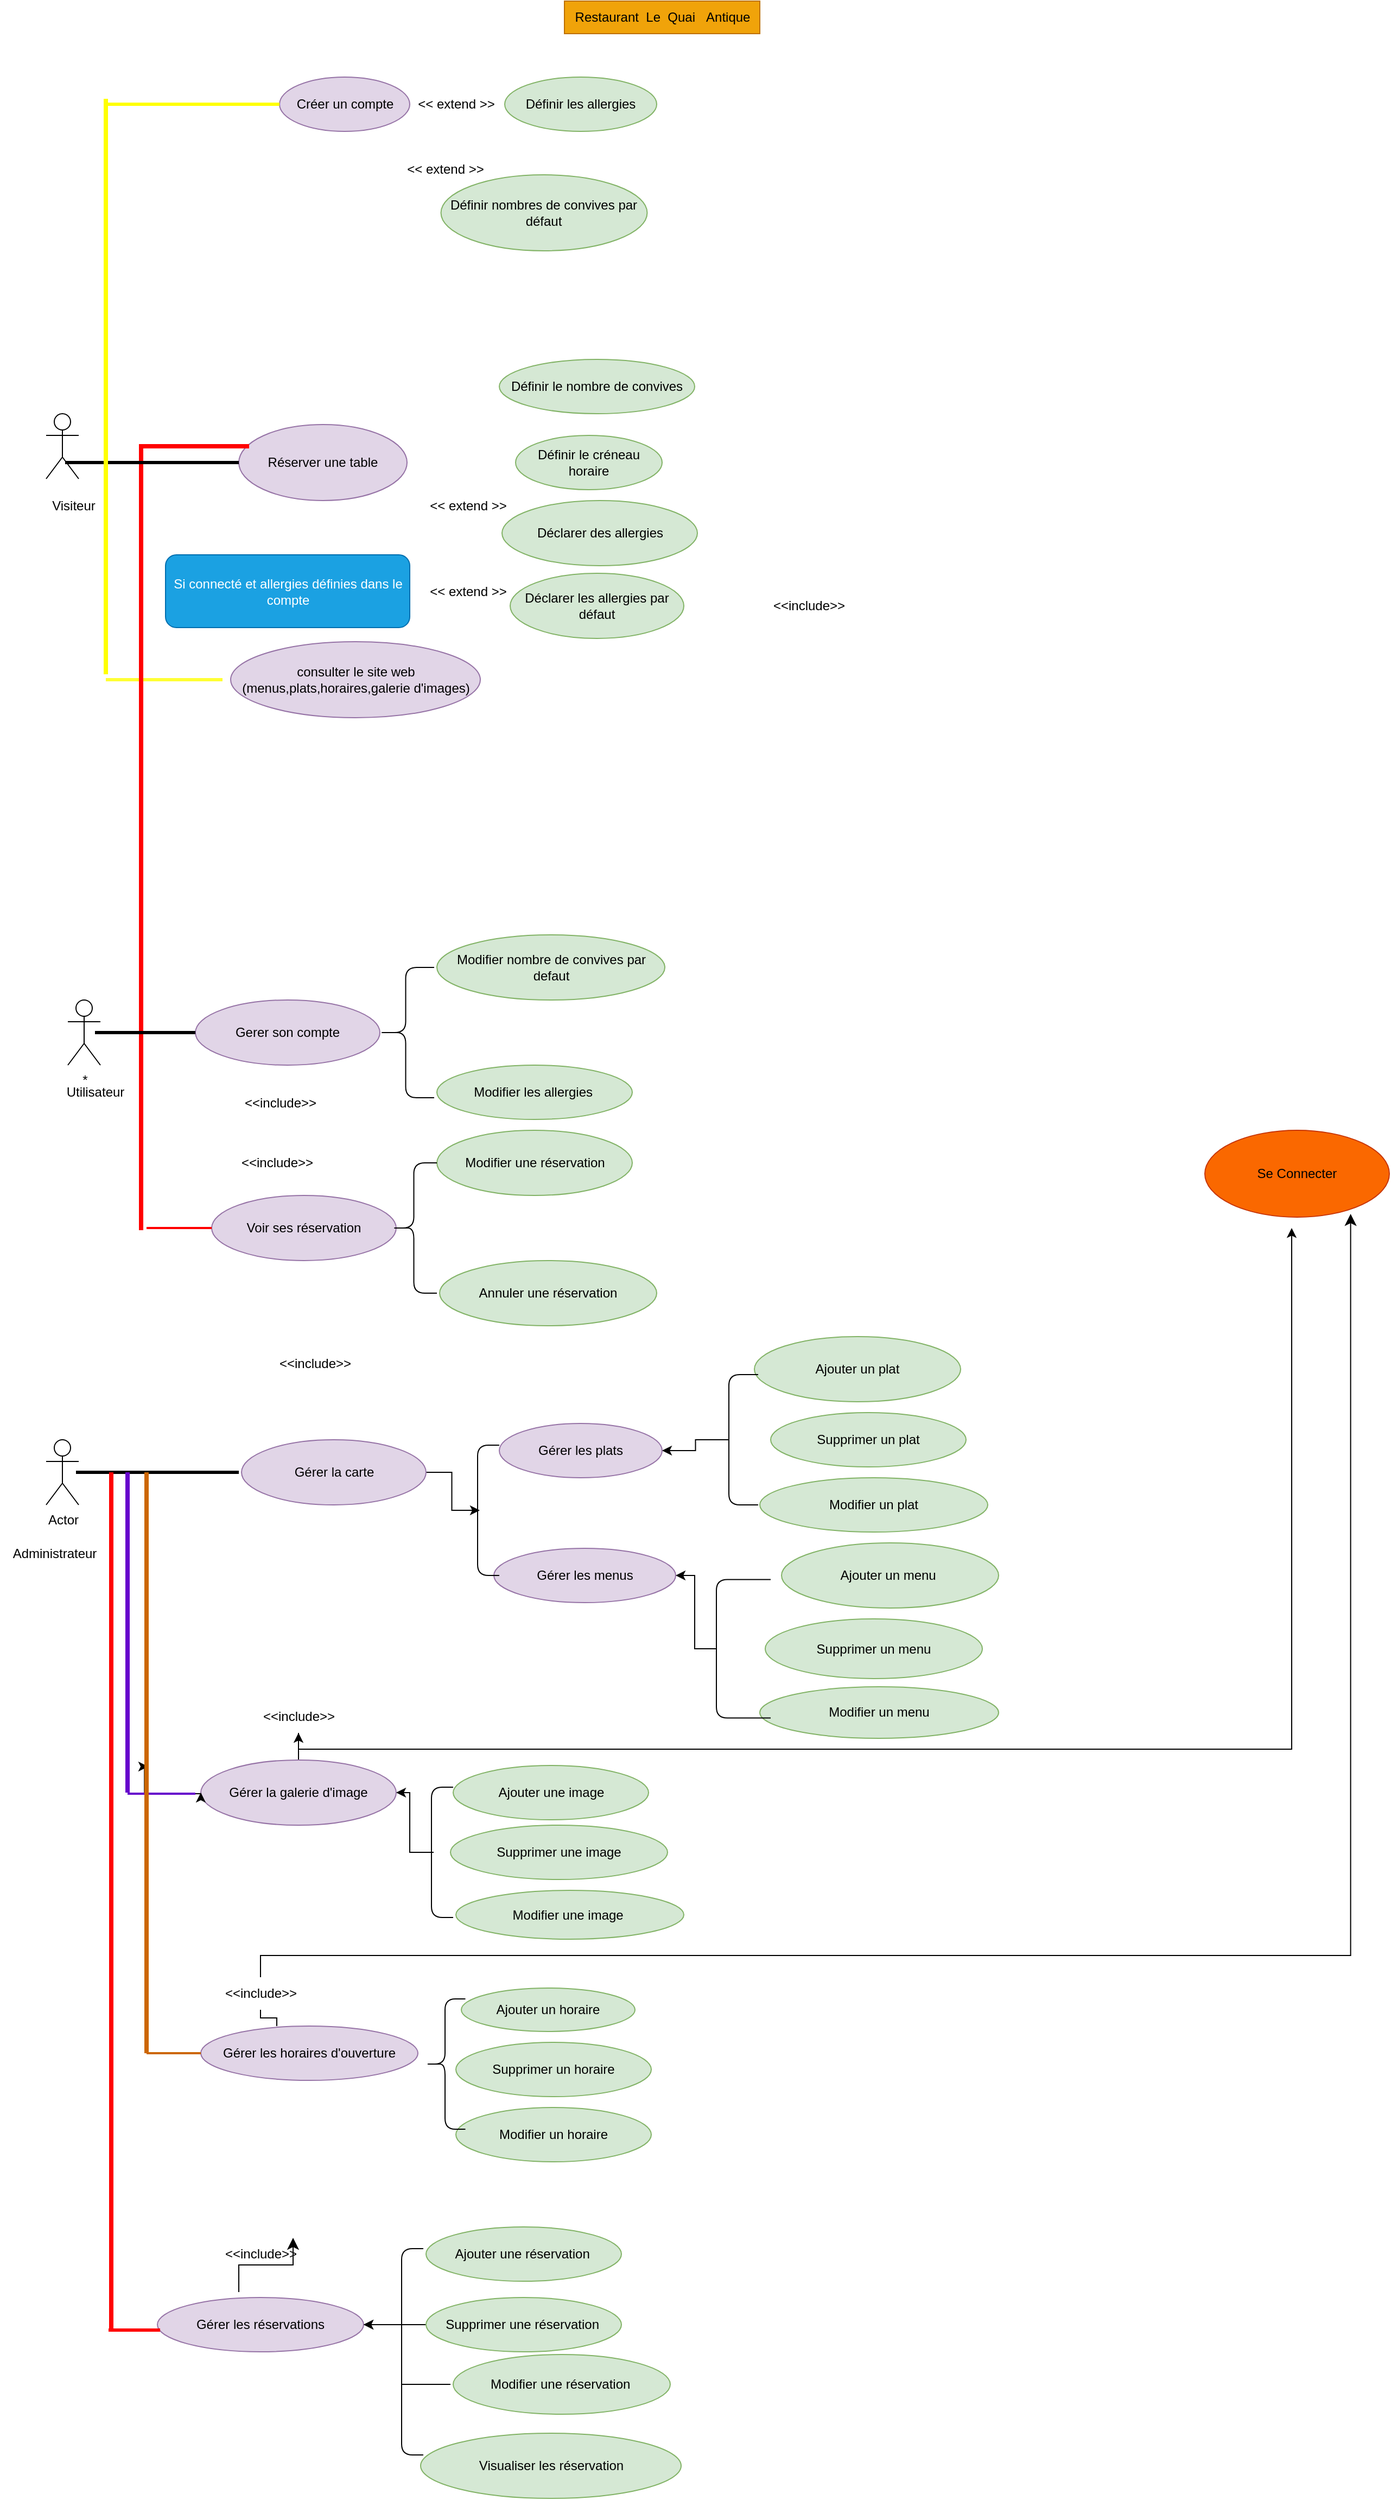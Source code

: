 <mxfile version="21.0.1" type="device"><diagram name="Page-1" id="m_6L5T_f9njR_FrgPs_f"><mxGraphModel dx="2774" dy="2814" grid="1" gridSize="10" guides="1" tooltips="1" connect="1" arrows="1" fold="1" page="1" pageScale="1" pageWidth="1654" pageHeight="1169" math="0" shadow="0"><root><mxCell id="0"/><mxCell id="1" parent="0"/><mxCell id="-OIp5PMVZEEh26yyn5nA-2" value="Restaurant&amp;nbsp; Le&amp;nbsp; Quai&amp;nbsp; &amp;nbsp;Antique" style="text;html=1;align=center;verticalAlign=middle;resizable=0;points=[];autosize=1;labelBackgroundColor=none;fillColor=#f0a30a;strokeColor=#BD7000;direction=west;fontColor=#000000;" vertex="1" parent="1"><mxGeometry x="490" y="-2310" width="180" height="30" as="geometry"/></mxCell><mxCell id="-OIp5PMVZEEh26yyn5nA-5" value="" style="shape=umlActor;verticalLabelPosition=bottom;verticalAlign=top;html=1;outlineConnect=0;labelBackgroundColor=none;" vertex="1" parent="1"><mxGeometry x="12.5" y="-1930" width="30" height="60" as="geometry"/></mxCell><mxCell id="-OIp5PMVZEEh26yyn5nA-16" value="*&lt;br&gt;" style="shape=umlActor;verticalLabelPosition=bottom;verticalAlign=top;html=1;outlineConnect=0;labelBackgroundColor=none;" vertex="1" parent="1"><mxGeometry x="32.5" y="-1390" width="30" height="60" as="geometry"/></mxCell><mxCell id="-OIp5PMVZEEh26yyn5nA-54" value="Visiteur" style="text;html=1;strokeColor=none;fillColor=none;align=center;verticalAlign=middle;whiteSpace=wrap;rounded=0;labelBackgroundColor=none;" vertex="1" parent="1"><mxGeometry x="7.5" y="-1860" width="60" height="30" as="geometry"/></mxCell><mxCell id="-OIp5PMVZEEh26yyn5nA-55" value="Utilisateur" style="text;html=1;strokeColor=none;fillColor=none;align=center;verticalAlign=middle;whiteSpace=wrap;rounded=0;labelBackgroundColor=none;" vertex="1" parent="1"><mxGeometry x="27.5" y="-1320" width="60" height="30" as="geometry"/></mxCell><mxCell id="-OIp5PMVZEEh26yyn5nA-56" value="Administrateur" style="text;html=1;align=center;verticalAlign=middle;resizable=0;points=[];autosize=1;strokeColor=none;fillColor=none;labelBackgroundColor=none;rotation=0;" vertex="1" parent="1"><mxGeometry x="-30" y="-895" width="100" height="30" as="geometry"/></mxCell><mxCell id="-OIp5PMVZEEh26yyn5nA-58" value="Créer un compte" style="ellipse;whiteSpace=wrap;html=1;labelBackgroundColor=none;fillColor=#e1d5e7;strokeColor=#9673a6;" vertex="1" parent="1"><mxGeometry x="227.5" y="-2240" width="120" height="50" as="geometry"/></mxCell><mxCell id="-OIp5PMVZEEh26yyn5nA-59" value="Réserver une table" style="ellipse;whiteSpace=wrap;html=1;labelBackgroundColor=none;fillColor=#e1d5e7;strokeColor=#9673a6;" vertex="1" parent="1"><mxGeometry x="190" y="-1920" width="155" height="70" as="geometry"/></mxCell><mxCell id="-OIp5PMVZEEh26yyn5nA-60" value="consulter le site web (menus,plats,horaires,galerie d'images)" style="ellipse;whiteSpace=wrap;html=1;labelBackgroundColor=none;fillColor=#e1d5e7;strokeColor=#9673a6;" vertex="1" parent="1"><mxGeometry x="182.5" y="-1720" width="230" height="70" as="geometry"/></mxCell><mxCell id="-OIp5PMVZEEh26yyn5nA-61" value="Gerer son compte" style="ellipse;whiteSpace=wrap;html=1;fillColor=#e1d5e7;strokeColor=#9673a6;" vertex="1" parent="1"><mxGeometry x="150" y="-1390" width="170" height="60" as="geometry"/></mxCell><mxCell id="-OIp5PMVZEEh26yyn5nA-62" value="Voir ses réservation" style="ellipse;whiteSpace=wrap;html=1;fillColor=#e1d5e7;strokeColor=#9673a6;" vertex="1" parent="1"><mxGeometry x="165" y="-1210" width="170" height="60" as="geometry"/></mxCell><mxCell id="-OIp5PMVZEEh26yyn5nA-64" value="Actor" style="shape=umlActor;verticalLabelPosition=bottom;verticalAlign=top;html=1;outlineConnect=0;" vertex="1" parent="1"><mxGeometry x="12.5" y="-985" width="30" height="60" as="geometry"/></mxCell><mxCell id="-OIp5PMVZEEh26yyn5nA-312" style="edgeStyle=orthogonalEdgeStyle;rounded=0;orthogonalLoop=1;jettySize=auto;html=1;exitX=1;exitY=0.5;exitDx=0;exitDy=0;entryX=0.1;entryY=0.5;entryDx=0;entryDy=0;entryPerimeter=0;" edge="1" parent="1" source="-OIp5PMVZEEh26yyn5nA-65" target="-OIp5PMVZEEh26yyn5nA-311"><mxGeometry relative="1" as="geometry"/></mxCell><mxCell id="-OIp5PMVZEEh26yyn5nA-65" value="Gérer la carte" style="ellipse;whiteSpace=wrap;html=1;fillColor=#e1d5e7;strokeColor=#9673a6;" vertex="1" parent="1"><mxGeometry x="192.5" y="-985" width="170" height="60" as="geometry"/></mxCell><mxCell id="-OIp5PMVZEEh26yyn5nA-322" value="" style="edgeStyle=orthogonalEdgeStyle;rounded=0;orthogonalLoop=1;jettySize=auto;html=1;" edge="1" parent="1" source="-OIp5PMVZEEh26yyn5nA-66" target="-OIp5PMVZEEh26yyn5nA-289"><mxGeometry relative="1" as="geometry"><Array as="points"><mxPoint x="245" y="-700"/><mxPoint x="245" y="-700"/></Array></mxGeometry></mxCell><mxCell id="-OIp5PMVZEEh26yyn5nA-66" value="Gérer la galerie d'image" style="ellipse;whiteSpace=wrap;html=1;fillColor=#e1d5e7;strokeColor=#9673a6;" vertex="1" parent="1"><mxGeometry x="155" y="-690" width="180" height="60" as="geometry"/></mxCell><mxCell id="-OIp5PMVZEEh26yyn5nA-67" value="Gérer les horaires d'ouverture" style="ellipse;whiteSpace=wrap;html=1;fillColor=#e1d5e7;strokeColor=#9673a6;" vertex="1" parent="1"><mxGeometry x="155" y="-445" width="200" height="50" as="geometry"/></mxCell><mxCell id="-OIp5PMVZEEh26yyn5nA-68" value="Gérer les réservations" style="ellipse;whiteSpace=wrap;html=1;fillColor=#e1d5e7;strokeColor=#9673a6;" vertex="1" parent="1"><mxGeometry x="115" y="-195" width="190" height="50" as="geometry"/></mxCell><mxCell id="-OIp5PMVZEEh26yyn5nA-73" value="Définir les allergies" style="ellipse;whiteSpace=wrap;html=1;fillColor=#d5e8d4;strokeColor=#82b366;" vertex="1" parent="1"><mxGeometry x="435" y="-2240" width="140" height="50" as="geometry"/></mxCell><mxCell id="-OIp5PMVZEEh26yyn5nA-74" value="Définir nombres de convives par défaut" style="ellipse;whiteSpace=wrap;html=1;fillColor=#d5e8d4;strokeColor=#82b366;" vertex="1" parent="1"><mxGeometry x="376.25" y="-2150" width="190" height="70" as="geometry"/></mxCell><mxCell id="-OIp5PMVZEEh26yyn5nA-75" value="Définir le créneau horaire" style="ellipse;whiteSpace=wrap;html=1;fillColor=#d5e8d4;strokeColor=#82b366;" vertex="1" parent="1"><mxGeometry x="445" y="-1910" width="135" height="50" as="geometry"/></mxCell><mxCell id="-OIp5PMVZEEh26yyn5nA-76" value="Déclarer les allergies par défaut" style="ellipse;whiteSpace=wrap;html=1;fillColor=#d5e8d4;strokeColor=#82b366;" vertex="1" parent="1"><mxGeometry x="440" y="-1783" width="160" height="60" as="geometry"/></mxCell><mxCell id="-OIp5PMVZEEh26yyn5nA-77" value="Définir le nombre de convives" style="ellipse;whiteSpace=wrap;html=1;fillColor=#d5e8d4;strokeColor=#82b366;" vertex="1" parent="1"><mxGeometry x="430" y="-1980" width="180" height="50" as="geometry"/></mxCell><mxCell id="-OIp5PMVZEEh26yyn5nA-78" value="Déclarer des allergies" style="ellipse;whiteSpace=wrap;html=1;fillColor=#d5e8d4;strokeColor=#82b366;" vertex="1" parent="1"><mxGeometry x="432.5" y="-1850" width="180" height="60" as="geometry"/></mxCell><mxCell id="-OIp5PMVZEEh26yyn5nA-79" value="Modifier nombre de convives par defaut" style="ellipse;whiteSpace=wrap;html=1;fillColor=#d5e8d4;strokeColor=#82b366;" vertex="1" parent="1"><mxGeometry x="372.5" y="-1450" width="210" height="60" as="geometry"/></mxCell><mxCell id="-OIp5PMVZEEh26yyn5nA-80" value="Modifier les allergies&amp;nbsp;" style="ellipse;whiteSpace=wrap;html=1;fillColor=#d5e8d4;strokeColor=#82b366;" vertex="1" parent="1"><mxGeometry x="372.5" y="-1330" width="180" height="50" as="geometry"/></mxCell><mxCell id="-OIp5PMVZEEh26yyn5nA-81" value="Modifier une réservation" style="ellipse;whiteSpace=wrap;html=1;fillColor=#d5e8d4;strokeColor=#82b366;" vertex="1" parent="1"><mxGeometry x="372.5" y="-1270" width="180" height="60" as="geometry"/></mxCell><mxCell id="-OIp5PMVZEEh26yyn5nA-82" value="Annuler une réservation" style="ellipse;whiteSpace=wrap;html=1;fillColor=#d5e8d4;strokeColor=#82b366;" vertex="1" parent="1"><mxGeometry x="375" y="-1150" width="200" height="60" as="geometry"/></mxCell><mxCell id="-OIp5PMVZEEh26yyn5nA-83" value="Gérer les plats" style="ellipse;whiteSpace=wrap;html=1;fillColor=#e1d5e7;strokeColor=#9673a6;" vertex="1" parent="1"><mxGeometry x="430" y="-1000" width="150" height="50" as="geometry"/></mxCell><mxCell id="-OIp5PMVZEEh26yyn5nA-84" value="Gérer les menus" style="ellipse;whiteSpace=wrap;html=1;fillColor=#e1d5e7;strokeColor=#9673a6;" vertex="1" parent="1"><mxGeometry x="425" y="-885" width="167.5" height="50" as="geometry"/></mxCell><mxCell id="-OIp5PMVZEEh26yyn5nA-85" value="Ajouter une image" style="ellipse;whiteSpace=wrap;html=1;fillColor=#d5e8d4;strokeColor=#82b366;" vertex="1" parent="1"><mxGeometry x="387.5" y="-685" width="180" height="50" as="geometry"/></mxCell><mxCell id="-OIp5PMVZEEh26yyn5nA-86" value="Supprimer une image" style="ellipse;whiteSpace=wrap;html=1;fillColor=#d5e8d4;strokeColor=#82b366;" vertex="1" parent="1"><mxGeometry x="385" y="-630" width="200" height="50" as="geometry"/></mxCell><mxCell id="-OIp5PMVZEEh26yyn5nA-87" value="Modifier une image&amp;nbsp;" style="ellipse;whiteSpace=wrap;html=1;fillColor=#d5e8d4;strokeColor=#82b366;" vertex="1" parent="1"><mxGeometry x="390" y="-570" width="210" height="45" as="geometry"/></mxCell><mxCell id="-OIp5PMVZEEh26yyn5nA-88" value="Ajouter un horaire" style="ellipse;whiteSpace=wrap;html=1;fillColor=#d5e8d4;strokeColor=#82b366;" vertex="1" parent="1"><mxGeometry x="395" y="-480" width="160" height="40" as="geometry"/></mxCell><mxCell id="-OIp5PMVZEEh26yyn5nA-89" value="Supprimer un horaire" style="ellipse;whiteSpace=wrap;html=1;fillColor=#d5e8d4;strokeColor=#82b366;" vertex="1" parent="1"><mxGeometry x="390" y="-430" width="180" height="50" as="geometry"/></mxCell><mxCell id="-OIp5PMVZEEh26yyn5nA-90" value="Modifier un horaire" style="ellipse;whiteSpace=wrap;html=1;fillColor=#d5e8d4;strokeColor=#82b366;" vertex="1" parent="1"><mxGeometry x="390" y="-370" width="180" height="50" as="geometry"/></mxCell><mxCell id="-OIp5PMVZEEh26yyn5nA-93" value="Ajouter une réservation&amp;nbsp;" style="ellipse;whiteSpace=wrap;html=1;fillColor=#d5e8d4;strokeColor=#82b366;" vertex="1" parent="1"><mxGeometry x="362.5" y="-260" width="180" height="50" as="geometry"/></mxCell><mxCell id="-OIp5PMVZEEh26yyn5nA-301" value="" style="edgeStyle=orthogonalEdgeStyle;rounded=0;orthogonalLoop=1;jettySize=auto;html=1;" edge="1" parent="1" source="-OIp5PMVZEEh26yyn5nA-94" target="-OIp5PMVZEEh26yyn5nA-68"><mxGeometry relative="1" as="geometry"/></mxCell><mxCell id="-OIp5PMVZEEh26yyn5nA-94" value="Supprimer une réservation&amp;nbsp;" style="ellipse;whiteSpace=wrap;html=1;fillColor=#d5e8d4;strokeColor=#82b366;" vertex="1" parent="1"><mxGeometry x="362.5" y="-195" width="180" height="50" as="geometry"/></mxCell><mxCell id="-OIp5PMVZEEh26yyn5nA-96" value="Visualiser les réservation" style="ellipse;whiteSpace=wrap;html=1;fillColor=#d5e8d4;strokeColor=#82b366;" vertex="1" parent="1"><mxGeometry x="357.5" y="-70" width="240" height="60" as="geometry"/></mxCell><mxCell id="-OIp5PMVZEEh26yyn5nA-97" value="Se Connecter" style="ellipse;whiteSpace=wrap;html=1;fillColor=#fa6800;strokeColor=#C73500;fontColor=#000000;" vertex="1" parent="1"><mxGeometry x="1080" y="-1270" width="170" height="80" as="geometry"/></mxCell><mxCell id="-OIp5PMVZEEh26yyn5nA-99" value="Modifier une réservation&amp;nbsp;" style="ellipse;whiteSpace=wrap;html=1;fillColor=#d5e8d4;strokeColor=#82b366;" vertex="1" parent="1"><mxGeometry x="387.5" y="-142.5" width="200" height="55" as="geometry"/></mxCell><mxCell id="-OIp5PMVZEEh26yyn5nA-100" value="Ajouter un plat" style="ellipse;whiteSpace=wrap;html=1;fillColor=#d5e8d4;strokeColor=#82b366;" vertex="1" parent="1"><mxGeometry x="665" y="-1080" width="190" height="60" as="geometry"/></mxCell><mxCell id="-OIp5PMVZEEh26yyn5nA-101" value="Supprimer un plat" style="ellipse;whiteSpace=wrap;html=1;fillColor=#d5e8d4;strokeColor=#82b366;" vertex="1" parent="1"><mxGeometry x="680" y="-1010" width="180" height="50" as="geometry"/></mxCell><mxCell id="-OIp5PMVZEEh26yyn5nA-102" value="Modifier un plat" style="ellipse;whiteSpace=wrap;html=1;fillColor=#d5e8d4;strokeColor=#82b366;" vertex="1" parent="1"><mxGeometry x="670" y="-950" width="210" height="50" as="geometry"/></mxCell><mxCell id="-OIp5PMVZEEh26yyn5nA-106" value="Ajouter un menu&amp;nbsp;" style="ellipse;whiteSpace=wrap;html=1;fillColor=#d5e8d4;strokeColor=#82b366;" vertex="1" parent="1"><mxGeometry x="690" y="-890" width="200" height="60" as="geometry"/></mxCell><mxCell id="-OIp5PMVZEEh26yyn5nA-107" value="Supprimer un menu" style="ellipse;whiteSpace=wrap;html=1;fillColor=#d5e8d4;strokeColor=#82b366;" vertex="1" parent="1"><mxGeometry x="675" y="-820" width="200" height="55" as="geometry"/></mxCell><mxCell id="-OIp5PMVZEEh26yyn5nA-108" value="Modifier un menu" style="ellipse;whiteSpace=wrap;html=1;fillColor=#d5e8d4;strokeColor=#82b366;" vertex="1" parent="1"><mxGeometry x="670" y="-757.5" width="220" height="47.5" as="geometry"/></mxCell><mxCell id="-OIp5PMVZEEh26yyn5nA-109" style="edgeStyle=orthogonalEdgeStyle;rounded=0;orthogonalLoop=1;jettySize=auto;html=1;exitX=0.5;exitY=1;exitDx=0;exitDy=0;" edge="1" parent="1" source="-OIp5PMVZEEh26yyn5nA-101" target="-OIp5PMVZEEh26yyn5nA-101"><mxGeometry relative="1" as="geometry"/></mxCell><mxCell id="-OIp5PMVZEEh26yyn5nA-110" value="Si connecté et allergies définies dans le compte" style="rounded=1;whiteSpace=wrap;html=1;fillColor=#1ba1e2;strokeColor=#006EAF;fontColor=#ffffff;" vertex="1" parent="1"><mxGeometry x="122.5" y="-1800" width="225" height="67" as="geometry"/></mxCell><mxCell id="-OIp5PMVZEEh26yyn5nA-142" value="" style="line;strokeWidth=3;html=1;strokeColor=#FFFF33;perimeterSpacing=3;" vertex="1" parent="1"><mxGeometry x="67.5" y="-1690" width="107.5" height="10" as="geometry"/></mxCell><mxCell id="-OIp5PMVZEEh26yyn5nA-147" value="" style="line;strokeWidth=2;html=1;strokeColor=#FF0000;" vertex="1" parent="1"><mxGeometry x="105" y="-1190" width="60" height="20" as="geometry"/></mxCell><mxCell id="-OIp5PMVZEEh26yyn5nA-150" value="" style="shape=partialRectangle;whiteSpace=wrap;html=1;bottom=0;right=0;fillColor=none;strokeColor=#FF0000;perimeterSpacing=3;strokeWidth=4;" vertex="1" parent="1"><mxGeometry x="100" y="-1900" width="97.5" height="720" as="geometry"/></mxCell><mxCell id="-OIp5PMVZEEh26yyn5nA-156" value="" style="line;strokeWidth=3;html=1;perimeterSpacing=3;" vertex="1" parent="1"><mxGeometry x="30" y="-1890" width="160" height="10" as="geometry"/></mxCell><mxCell id="-OIp5PMVZEEh26yyn5nA-158" value="" style="line;strokeWidth=3;html=1;perimeterSpacing=3;" vertex="1" parent="1"><mxGeometry x="57.5" y="-1365" width="92.5" height="10" as="geometry"/></mxCell><mxCell id="-OIp5PMVZEEh26yyn5nA-160" value="" style="line;strokeWidth=3;html=1;perimeterSpacing=3;" vertex="1" parent="1"><mxGeometry x="40" y="-960" width="150" height="10" as="geometry"/></mxCell><mxCell id="-OIp5PMVZEEh26yyn5nA-170" value="" style="line;strokeWidth=2;html=1;" vertex="1" parent="1"><mxGeometry x="80" y="-170" width="20" as="geometry"/></mxCell><mxCell id="-OIp5PMVZEEh26yyn5nA-179" value="" style="line;strokeWidth=4;direction=south;html=1;perimeter=backbonePerimeter;points=[];outlineConnect=0;strokeColor=#FF0000;" vertex="1" parent="1"><mxGeometry x="67.5" y="-955" width="10" height="790" as="geometry"/></mxCell><mxCell id="-OIp5PMVZEEh26yyn5nA-184" value="" style="line;strokeWidth=3;html=1;strokeColor=#FF0000;perimeterSpacing=3;" vertex="1" parent="1"><mxGeometry x="70" y="-170" width="47.5" height="10" as="geometry"/></mxCell><mxCell id="-OIp5PMVZEEh26yyn5nA-189" value="" style="line;strokeWidth=4;direction=south;html=1;perimeter=backbonePerimeter;points=[];outlineConnect=0;strokeColor=#6600CC;" vertex="1" parent="1"><mxGeometry x="82.5" y="-955" width="10" height="295" as="geometry"/></mxCell><mxCell id="-OIp5PMVZEEh26yyn5nA-318" style="edgeStyle=orthogonalEdgeStyle;rounded=0;orthogonalLoop=1;jettySize=auto;html=1;exitX=1;exitY=0.5;exitDx=0;exitDy=0;exitPerimeter=0;entryX=0;entryY=0.5;entryDx=0;entryDy=0;" edge="1" parent="1" source="-OIp5PMVZEEh26yyn5nA-190" target="-OIp5PMVZEEh26yyn5nA-66"><mxGeometry relative="1" as="geometry"/></mxCell><mxCell id="-OIp5PMVZEEh26yyn5nA-319" style="edgeStyle=orthogonalEdgeStyle;rounded=0;orthogonalLoop=1;jettySize=auto;html=1;exitX=0.25;exitY=0.5;exitDx=0;exitDy=0;exitPerimeter=0;" edge="1" parent="1" source="-OIp5PMVZEEh26yyn5nA-190" target="-OIp5PMVZEEh26yyn5nA-192"><mxGeometry relative="1" as="geometry"/></mxCell><mxCell id="-OIp5PMVZEEh26yyn5nA-190" value="" style="line;strokeWidth=2;html=1;strokeColor=#6600CC;" vertex="1" parent="1"><mxGeometry x="87.5" y="-664" width="62.5" height="10" as="geometry"/></mxCell><mxCell id="-OIp5PMVZEEh26yyn5nA-192" value="" style="line;strokeWidth=4;direction=south;html=1;perimeter=backbonePerimeter;points=[];outlineConnect=0;strokeColor=#CC6600;" vertex="1" parent="1"><mxGeometry x="100" y="-955" width="10" height="535" as="geometry"/></mxCell><mxCell id="-OIp5PMVZEEh26yyn5nA-193" value="" style="line;strokeWidth=2;html=1;strokeColor=#CC6600;" vertex="1" parent="1"><mxGeometry x="105" y="-430" width="50" height="20" as="geometry"/></mxCell><mxCell id="-OIp5PMVZEEh26yyn5nA-202" value="" style="line;strokeWidth=4;direction=south;html=1;perimeter=backbonePerimeter;points=[];outlineConnect=0;strokeColor=#FFFF00;" vertex="1" parent="1"><mxGeometry x="62.5" y="-2220" width="10" height="530" as="geometry"/></mxCell><mxCell id="-OIp5PMVZEEh26yyn5nA-204" value="" style="line;strokeWidth=3;html=1;strokeColor=#FFFF00;perimeterSpacing=3;" vertex="1" parent="1"><mxGeometry x="67.5" y="-2220" width="160" height="10" as="geometry"/></mxCell><mxCell id="-OIp5PMVZEEh26yyn5nA-220" value="" style="edgeStyle=orthogonalEdgeStyle;rounded=0;orthogonalLoop=1;jettySize=auto;html=1;" edge="1" parent="1" source="-OIp5PMVZEEh26yyn5nA-218" target="-OIp5PMVZEEh26yyn5nA-83"><mxGeometry relative="1" as="geometry"/></mxCell><mxCell id="-OIp5PMVZEEh26yyn5nA-218" value="" style="shape=curlyBracket;whiteSpace=wrap;html=1;rounded=1;labelPosition=left;verticalLabelPosition=middle;align=right;verticalAlign=middle;size=0;" vertex="1" parent="1"><mxGeometry x="641.5" y="-1045" width="27" height="120" as="geometry"/></mxCell><mxCell id="-OIp5PMVZEEh26yyn5nA-223" value="" style="edgeStyle=orthogonalEdgeStyle;rounded=0;orthogonalLoop=1;jettySize=auto;html=1;" edge="1" parent="1" source="-OIp5PMVZEEh26yyn5nA-222" target="-OIp5PMVZEEh26yyn5nA-84"><mxGeometry relative="1" as="geometry"/></mxCell><mxCell id="-OIp5PMVZEEh26yyn5nA-222" value="" style="shape=curlyBracket;whiteSpace=wrap;html=1;rounded=1;labelPosition=left;verticalLabelPosition=middle;align=right;verticalAlign=middle;size=0;" vertex="1" parent="1"><mxGeometry x="630" y="-856.25" width="50" height="127.5" as="geometry"/></mxCell><mxCell id="-OIp5PMVZEEh26yyn5nA-240" value="" style="shape=curlyBracket;whiteSpace=wrap;html=1;rounded=1;labelPosition=left;verticalLabelPosition=middle;align=right;verticalAlign=middle;size=0.5;" vertex="1" parent="1"><mxGeometry x="361.25" y="-470" width="37.5" height="120" as="geometry"/></mxCell><mxCell id="-OIp5PMVZEEh26yyn5nA-243" value="" style="shape=curlyBracket;whiteSpace=wrap;html=1;rounded=1;labelPosition=left;verticalLabelPosition=middle;align=right;verticalAlign=middle;size=0;" vertex="1" parent="1"><mxGeometry x="340" y="-240" width="20" height="190" as="geometry"/></mxCell><mxCell id="-OIp5PMVZEEh26yyn5nA-248" style="edgeStyle=orthogonalEdgeStyle;rounded=0;orthogonalLoop=1;jettySize=auto;html=1;entryX=1;entryY=0.5;entryDx=0;entryDy=0;" edge="1" parent="1" target="-OIp5PMVZEEh26yyn5nA-68"><mxGeometry relative="1" as="geometry"><mxPoint x="340" y="-170" as="sourcePoint"/><Array as="points"/></mxGeometry></mxCell><mxCell id="-OIp5PMVZEEh26yyn5nA-250" value="" style="shape=curlyBracket;whiteSpace=wrap;html=1;rounded=1;labelPosition=left;verticalLabelPosition=middle;align=right;verticalAlign=middle;" vertex="1" parent="1"><mxGeometry x="317.5" y="-1420" width="52.5" height="120" as="geometry"/></mxCell><mxCell id="-OIp5PMVZEEh26yyn5nA-259" value="" style="shape=curlyBracket;whiteSpace=wrap;html=1;rounded=1;labelPosition=left;verticalLabelPosition=middle;align=right;verticalAlign=middle;" vertex="1" parent="1"><mxGeometry x="330" y="-1240" width="42.5" height="120" as="geometry"/></mxCell><mxCell id="-OIp5PMVZEEh26yyn5nA-276" value="&amp;lt;&amp;lt; extend &amp;gt;&amp;gt;" style="text;html=1;align=center;verticalAlign=middle;resizable=0;points=[];autosize=1;strokeColor=none;fillColor=none;" vertex="1" parent="1"><mxGeometry x="345" y="-2230" width="90" height="30" as="geometry"/></mxCell><mxCell id="-OIp5PMVZEEh26yyn5nA-277" value="&amp;lt;&amp;lt; extend &amp;gt;&amp;gt;" style="text;html=1;align=center;verticalAlign=middle;resizable=0;points=[];autosize=1;strokeColor=none;fillColor=none;" vertex="1" parent="1"><mxGeometry x="335" y="-2170" width="90" height="30" as="geometry"/></mxCell><mxCell id="-OIp5PMVZEEh26yyn5nA-278" value="&amp;lt;&amp;lt; extend &amp;gt;&amp;gt;" style="text;html=1;align=center;verticalAlign=middle;resizable=0;points=[];autosize=1;strokeColor=none;fillColor=none;" vertex="1" parent="1"><mxGeometry x="356.25" y="-1860" width="90" height="30" as="geometry"/></mxCell><mxCell id="-OIp5PMVZEEh26yyn5nA-281" value="&amp;lt;&amp;lt; extend &amp;gt;&amp;gt;" style="text;html=1;align=center;verticalAlign=middle;resizable=0;points=[];autosize=1;strokeColor=none;fillColor=none;" vertex="1" parent="1"><mxGeometry x="356.25" y="-1781.5" width="90" height="30" as="geometry"/></mxCell><mxCell id="-OIp5PMVZEEh26yyn5nA-284" value="&amp;lt;&amp;lt;include&amp;gt;&amp;gt;" style="text;html=1;align=center;verticalAlign=middle;resizable=0;points=[];autosize=1;strokeColor=none;fillColor=none;" vertex="1" parent="1"><mxGeometry x="670" y="-1768" width="90" height="30" as="geometry"/></mxCell><mxCell id="-OIp5PMVZEEh26yyn5nA-285" value="&amp;lt;&amp;lt;include&amp;gt;&amp;gt;" style="text;html=1;align=center;verticalAlign=middle;resizable=0;points=[];autosize=1;strokeColor=none;fillColor=none;" vertex="1" parent="1"><mxGeometry x="182.5" y="-1310" width="90" height="30" as="geometry"/></mxCell><mxCell id="-OIp5PMVZEEh26yyn5nA-287" value="&amp;lt;&amp;lt;include&amp;gt;&amp;gt;" style="text;html=1;align=center;verticalAlign=middle;resizable=0;points=[];autosize=1;strokeColor=none;fillColor=none;" vertex="1" parent="1"><mxGeometry x="180" y="-1255" width="90" height="30" as="geometry"/></mxCell><mxCell id="-OIp5PMVZEEh26yyn5nA-288" value="&amp;lt;&amp;lt;include&amp;gt;&amp;gt;" style="text;html=1;align=center;verticalAlign=middle;resizable=0;points=[];autosize=1;strokeColor=none;fillColor=none;" vertex="1" parent="1"><mxGeometry x="215" y="-1070" width="90" height="30" as="geometry"/></mxCell><mxCell id="-OIp5PMVZEEh26yyn5nA-326" style="edgeStyle=orthogonalEdgeStyle;rounded=0;orthogonalLoop=1;jettySize=auto;html=1;" edge="1" parent="1" source="-OIp5PMVZEEh26yyn5nA-289"><mxGeometry relative="1" as="geometry"><mxPoint x="1160" y="-1180" as="targetPoint"/><Array as="points"><mxPoint x="245" y="-700"/><mxPoint x="1160" y="-700"/></Array></mxGeometry></mxCell><mxCell id="-OIp5PMVZEEh26yyn5nA-289" value="&amp;lt;&amp;lt;include&amp;gt;&amp;gt;" style="text;html=1;align=center;verticalAlign=middle;resizable=0;points=[];autosize=1;strokeColor=none;fillColor=none;" vertex="1" parent="1"><mxGeometry x="200" y="-745" width="90" height="30" as="geometry"/></mxCell><mxCell id="-OIp5PMVZEEh26yyn5nA-291" value="&amp;lt;&amp;lt;include&amp;gt;&amp;gt;" style="text;html=1;align=center;verticalAlign=middle;resizable=0;points=[];autosize=1;strokeColor=none;fillColor=none;" vertex="1" parent="1"><mxGeometry x="165" y="-250" width="90" height="30" as="geometry"/></mxCell><mxCell id="-OIp5PMVZEEh26yyn5nA-300" value="" style="line;strokeWidth=1;rotatable=0;dashed=0;labelPosition=right;align=left;verticalAlign=middle;spacingTop=0;spacingLeft=6;points=[];portConstraint=eastwest;" vertex="1" parent="1"><mxGeometry x="340" y="-120" width="45" height="10" as="geometry"/></mxCell><mxCell id="-OIp5PMVZEEh26yyn5nA-311" value="" style="shape=curlyBracket;whiteSpace=wrap;html=1;rounded=1;labelPosition=left;verticalLabelPosition=middle;align=right;verticalAlign=middle;size=0;" vertex="1" parent="1"><mxGeometry x="410" y="-980" width="20" height="120" as="geometry"/></mxCell><mxCell id="-OIp5PMVZEEh26yyn5nA-321" style="edgeStyle=orthogonalEdgeStyle;rounded=0;orthogonalLoop=1;jettySize=auto;html=1;exitX=0.1;exitY=0.5;exitDx=0;exitDy=0;exitPerimeter=0;entryX=1;entryY=0.5;entryDx=0;entryDy=0;" edge="1" parent="1" source="-OIp5PMVZEEh26yyn5nA-320" target="-OIp5PMVZEEh26yyn5nA-66"><mxGeometry relative="1" as="geometry"/></mxCell><mxCell id="-OIp5PMVZEEh26yyn5nA-320" value="" style="shape=curlyBracket;whiteSpace=wrap;html=1;rounded=1;labelPosition=left;verticalLabelPosition=middle;align=right;verticalAlign=middle;size=0;" vertex="1" parent="1"><mxGeometry x="367.5" y="-665" width="20" height="120" as="geometry"/></mxCell><mxCell id="-OIp5PMVZEEh26yyn5nA-331" value="" style="edgeStyle=elbowEdgeStyle;elbow=vertical;endArrow=classic;html=1;curved=0;rounded=0;endSize=8;startSize=8;startArrow=none;entryX=0.79;entryY=0.963;entryDx=0;entryDy=0;entryPerimeter=0;" edge="1" parent="1" source="-OIp5PMVZEEh26yyn5nA-290" target="-OIp5PMVZEEh26yyn5nA-97"><mxGeometry width="50" height="50" relative="1" as="geometry"><mxPoint x="225" y="-445" as="sourcePoint"/><mxPoint x="1220" y="-920" as="targetPoint"/><Array as="points"><mxPoint x="1200" y="-510"/><mxPoint x="210" y="-590"/><mxPoint x="1231" y="-890"/><mxPoint x="235" y="-485"/></Array></mxGeometry></mxCell><mxCell id="-OIp5PMVZEEh26yyn5nA-333" value="" style="edgeStyle=elbowEdgeStyle;elbow=vertical;endArrow=none;html=1;curved=0;rounded=0;endSize=8;startSize=8;" edge="1" parent="1" target="-OIp5PMVZEEh26yyn5nA-290"><mxGeometry width="50" height="50" relative="1" as="geometry"><mxPoint x="225" y="-445" as="sourcePoint"/><mxPoint x="1231.333" y="-690" as="targetPoint"/><Array as="points"/></mxGeometry></mxCell><mxCell id="-OIp5PMVZEEh26yyn5nA-290" value="&amp;lt;&amp;lt;include&amp;gt;&amp;gt;" style="text;html=1;align=center;verticalAlign=middle;resizable=0;points=[];autosize=1;strokeColor=none;fillColor=none;" vertex="1" parent="1"><mxGeometry x="165" y="-490" width="90" height="30" as="geometry"/></mxCell><mxCell id="-OIp5PMVZEEh26yyn5nA-336" value="" style="edgeStyle=elbowEdgeStyle;elbow=vertical;endArrow=classic;html=1;curved=0;rounded=0;endSize=8;startSize=8;" edge="1" parent="1"><mxGeometry width="50" height="50" relative="1" as="geometry"><mxPoint x="190" y="-200" as="sourcePoint"/><mxPoint x="240" y="-250" as="targetPoint"/></mxGeometry></mxCell></root></mxGraphModel></diagram></mxfile>